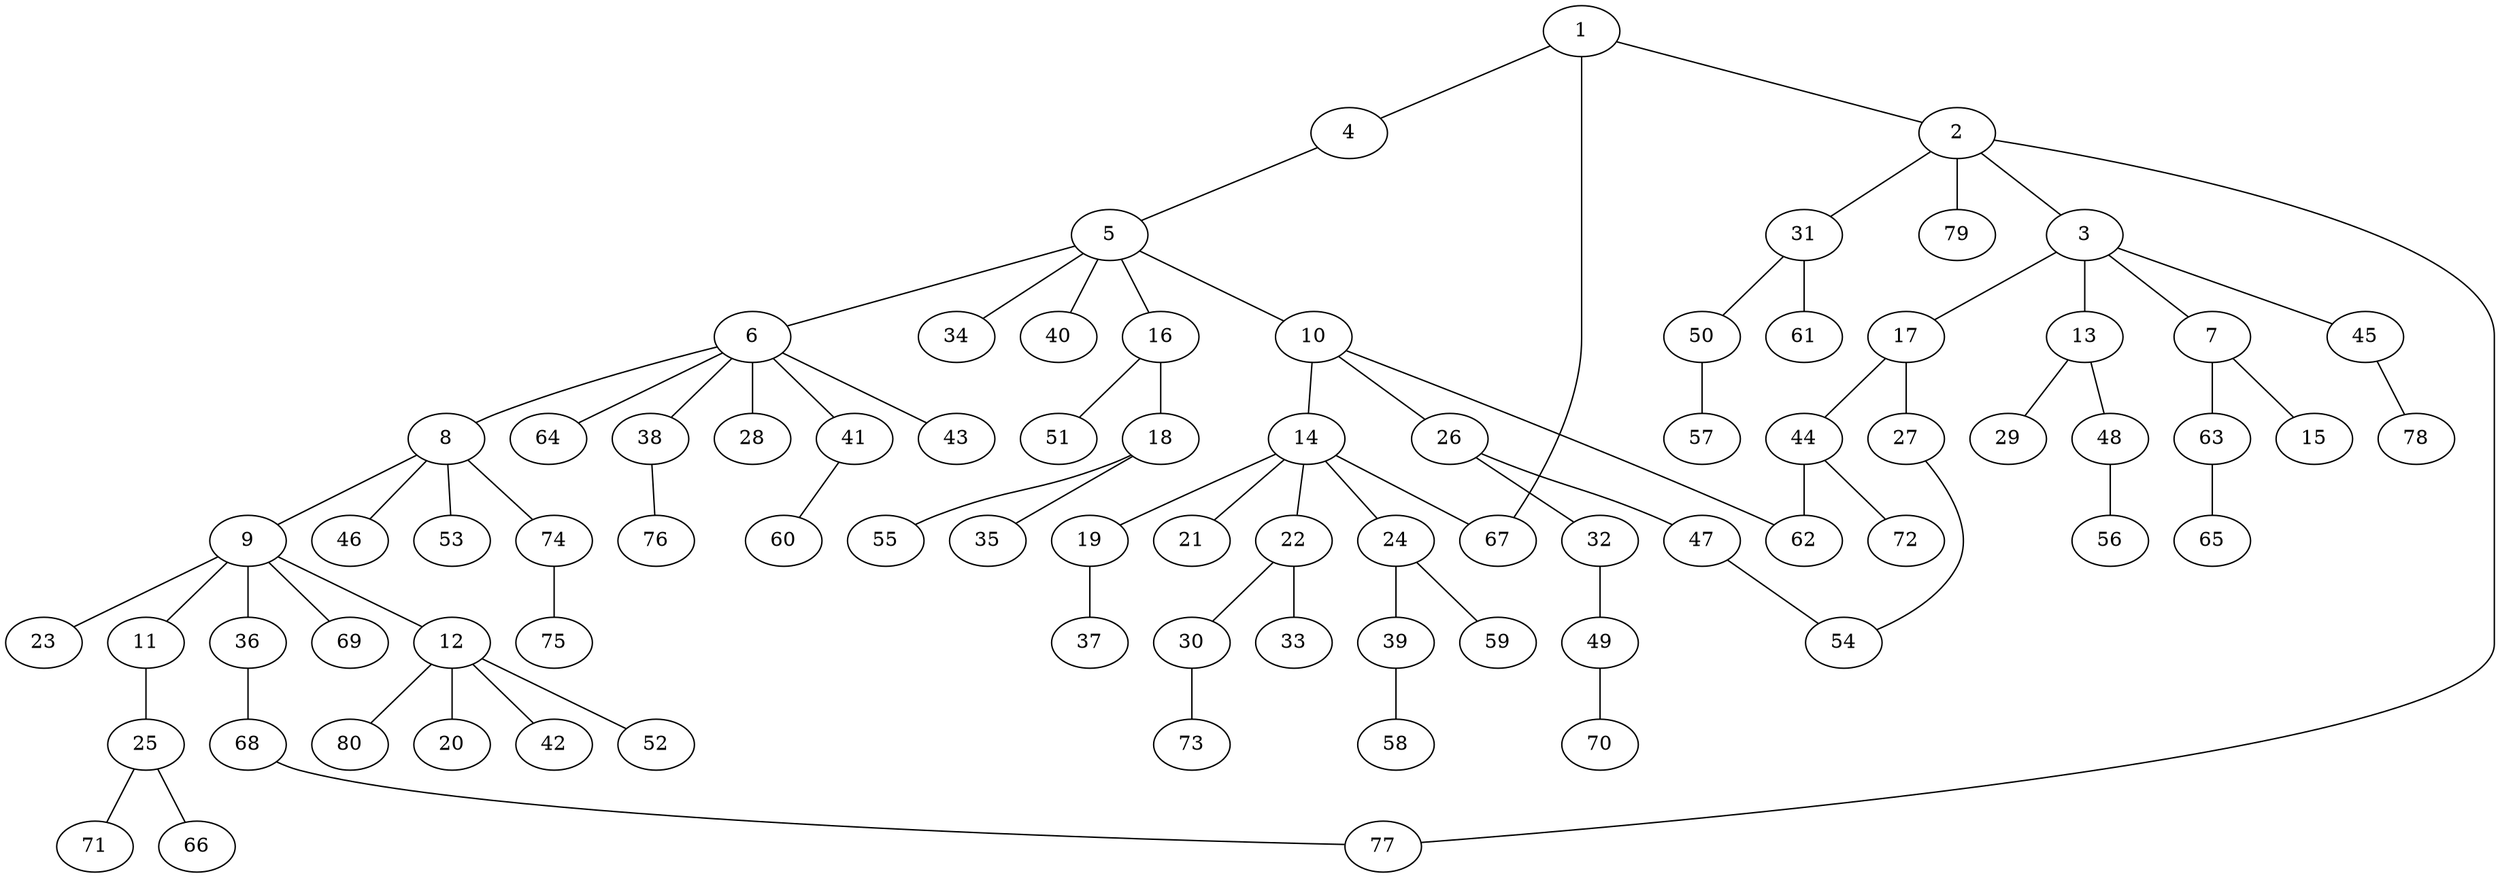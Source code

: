 graph graphname {1--2
1--4
1--67
2--3
2--31
2--77
2--79
3--7
3--13
3--17
3--45
4--5
5--6
5--10
5--16
5--34
5--40
6--8
6--28
6--38
6--41
6--43
6--64
7--15
7--63
8--9
8--46
8--53
8--74
9--11
9--12
9--23
9--36
9--69
10--14
10--26
10--62
11--25
12--20
12--42
12--52
12--80
13--29
13--48
14--19
14--21
14--22
14--24
14--67
16--18
16--51
17--27
17--44
18--35
18--55
19--37
22--30
22--33
24--39
24--59
25--66
25--71
26--32
26--47
27--54
30--73
31--50
31--61
32--49
36--68
38--76
39--58
41--60
44--62
44--72
45--78
47--54
48--56
49--70
50--57
63--65
68--77
74--75
}